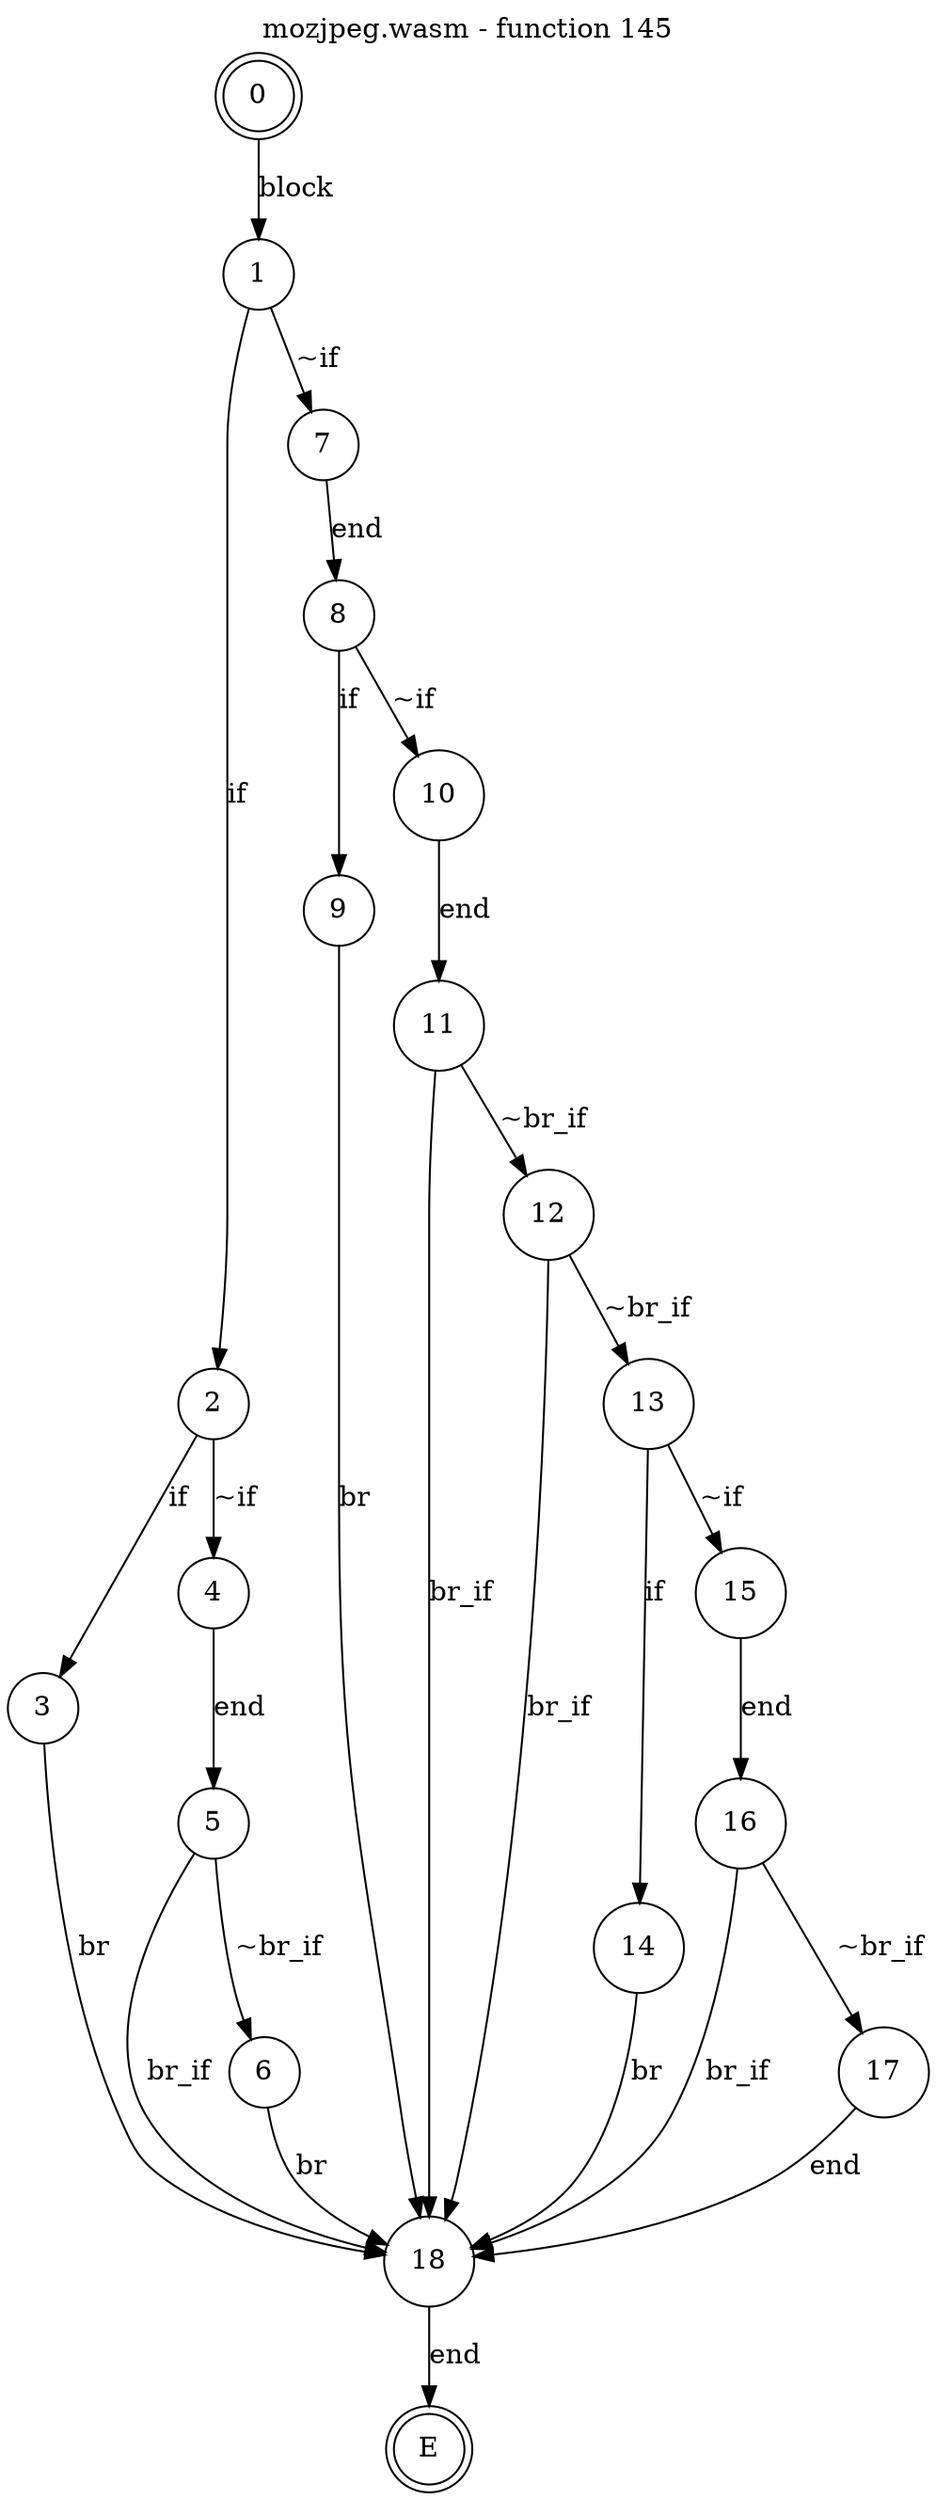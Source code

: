 digraph finite_state_machine {
    label = "mozjpeg.wasm - function 145"
    labelloc =  t
    labelfontsize = 16
    labelfontcolor = black
    labelfontname = "Helvetica"
    node [shape = doublecircle]; 0 E ;
    node [shape = circle];
    0 -> 1[label="block"];
    1 -> 2[label="if"];
    1 -> 7[label="~if"];
    2 -> 3[label="if"];
    2 -> 4[label="~if"];
    3 -> 18[label="br"];
    4 -> 5[label="end"];
    5 -> 6[label="~br_if"];
    5 -> 18[label="br_if"];
    6 -> 18[label="br"];
    7 -> 8[label="end"];
    8 -> 9[label="if"];
    8 -> 10[label="~if"];
    9 -> 18[label="br"];
    10 -> 11[label="end"];
    11 -> 12[label="~br_if"];
    11 -> 18[label="br_if"];
    12 -> 13[label="~br_if"];
    12 -> 18[label="br_if"];
    13 -> 14[label="if"];
    13 -> 15[label="~if"];
    14 -> 18[label="br"];
    15 -> 16[label="end"];
    16 -> 17[label="~br_if"];
    16 -> 18[label="br_if"];
    17 -> 18[label="end"];
    18 -> E[label="end"];
}
